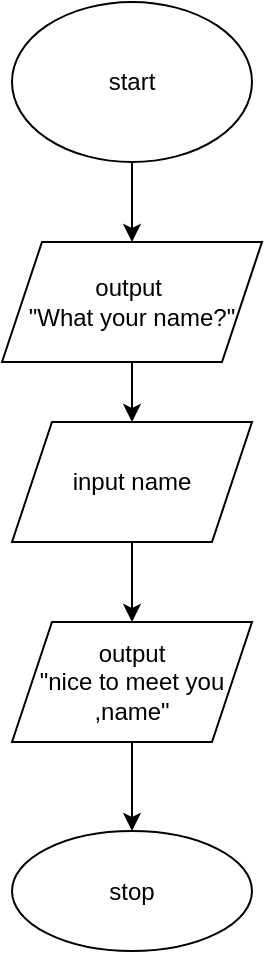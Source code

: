 <mxfile version="20.3.0" type="device"><diagram id="YStmgaQ_dlZraYbw8SYj" name="Page-1"><mxGraphModel dx="1124" dy="600" grid="1" gridSize="10" guides="1" tooltips="1" connect="1" arrows="1" fold="1" page="1" pageScale="1" pageWidth="827" pageHeight="1169" math="0" shadow="0"><root><mxCell id="0"/><mxCell id="1" parent="0"/><mxCell id="x-HEy0ES1qR_Evk0NIa6-3" value="" style="edgeStyle=orthogonalEdgeStyle;rounded=0;orthogonalLoop=1;jettySize=auto;html=1;" edge="1" parent="1" source="x-HEy0ES1qR_Evk0NIa6-1" target="x-HEy0ES1qR_Evk0NIa6-2"><mxGeometry relative="1" as="geometry"/></mxCell><mxCell id="x-HEy0ES1qR_Evk0NIa6-1" value="start" style="ellipse;whiteSpace=wrap;html=1;" vertex="1" parent="1"><mxGeometry x="330" y="110" width="120" height="80" as="geometry"/></mxCell><mxCell id="x-HEy0ES1qR_Evk0NIa6-5" value="" style="edgeStyle=orthogonalEdgeStyle;rounded=0;orthogonalLoop=1;jettySize=auto;html=1;" edge="1" parent="1" source="x-HEy0ES1qR_Evk0NIa6-2" target="x-HEy0ES1qR_Evk0NIa6-4"><mxGeometry relative="1" as="geometry"/></mxCell><mxCell id="x-HEy0ES1qR_Evk0NIa6-2" value="output&amp;nbsp;&lt;br&gt;&quot;What your name?&quot;" style="shape=parallelogram;perimeter=parallelogramPerimeter;whiteSpace=wrap;html=1;fixedSize=1;" vertex="1" parent="1"><mxGeometry x="325" y="230" width="130" height="60" as="geometry"/></mxCell><mxCell id="x-HEy0ES1qR_Evk0NIa6-7" value="" style="edgeStyle=orthogonalEdgeStyle;rounded=0;orthogonalLoop=1;jettySize=auto;html=1;" edge="1" parent="1" source="x-HEy0ES1qR_Evk0NIa6-4" target="x-HEy0ES1qR_Evk0NIa6-6"><mxGeometry relative="1" as="geometry"/></mxCell><mxCell id="x-HEy0ES1qR_Evk0NIa6-4" value="input name" style="shape=parallelogram;perimeter=parallelogramPerimeter;whiteSpace=wrap;html=1;fixedSize=1;" vertex="1" parent="1"><mxGeometry x="330" y="320" width="120" height="60" as="geometry"/></mxCell><mxCell id="x-HEy0ES1qR_Evk0NIa6-9" value="" style="edgeStyle=orthogonalEdgeStyle;rounded=0;orthogonalLoop=1;jettySize=auto;html=1;" edge="1" parent="1" source="x-HEy0ES1qR_Evk0NIa6-6" target="x-HEy0ES1qR_Evk0NIa6-8"><mxGeometry relative="1" as="geometry"/></mxCell><mxCell id="x-HEy0ES1qR_Evk0NIa6-6" value="output&lt;br&gt;&quot;nice to meet you ,name&quot;" style="shape=parallelogram;perimeter=parallelogramPerimeter;whiteSpace=wrap;html=1;fixedSize=1;" vertex="1" parent="1"><mxGeometry x="330" y="420" width="120" height="60" as="geometry"/></mxCell><mxCell id="x-HEy0ES1qR_Evk0NIa6-8" value="stop" style="ellipse;whiteSpace=wrap;html=1;" vertex="1" parent="1"><mxGeometry x="330" y="524.5" width="120" height="60" as="geometry"/></mxCell></root></mxGraphModel></diagram></mxfile>
